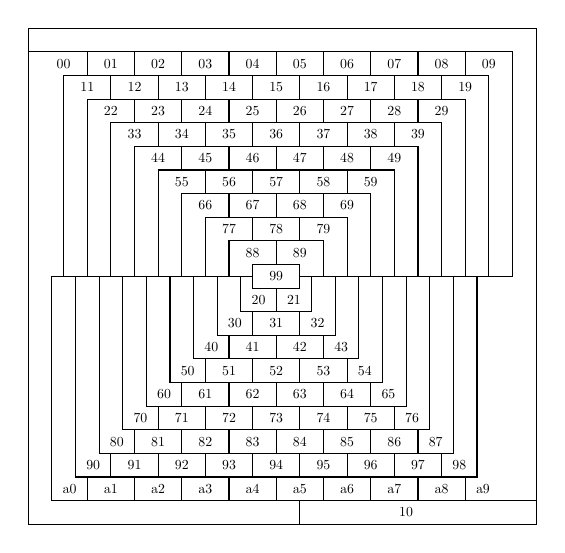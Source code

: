 \begin{tikzpicture}[scale=0.15, every node/.style={scale=0.5},
                     block1/.style={draw=black,fill=red!20},
                     block2/.style={draw=black,fill=blue!20},
                     block3/.style={draw=black,fill=teal!20},
                     block4/.style={draw=black,fill=violet!20},
                     block/.style={draw=black,fill=white},]
\draw [block]  (-16,17) rectangle +(4,2);
\node at (-14,18) {01};
\draw [block]  (-12,17) rectangle +(4,2);
\node at (-10,18) {02};
\draw [block]  (-8,17) rectangle +(4,2);
\node at (-6,18) {03};
\draw [block]  (-4,17) rectangle +(4,2);
\node at (-2,18) {04};
\draw [block]  (0,17) rectangle +(4,2);
\node at (2,18) {05};
\draw [block]  (4,17) rectangle +(4,2);
\node at (6,18) {06};
\draw [block]  (8,17) rectangle +(4,2);
\node at (10,18) {07};
\draw [block]  (12,17) rectangle +(4,2);
\node at (14,18) {08};
\draw [block]  (-14,15) rectangle +(4,2);
\node at (-12,16) {12};
\draw [block]  (-10,15) rectangle +(4,2);
\node at (-8,16) {13};
\draw [block]  (-6,15) rectangle +(4,2);
\node at (-4,16) {14};
\draw [block]  (-2,15) rectangle +(4,2);
\node at (0,16) {15};
\draw [block]  (2,15) rectangle +(4,2);
\node at (4,16) {16};
\draw [block]  (6,15) rectangle +(4,2);
\node at (8,16) {17};
\draw [block]  (10,15) rectangle +(4,2);
\node at (12,16) {18};
\draw [block]  (-12,13) rectangle +(4,2);
\node at (-10,14) {23};
\draw [block]  (-8,13) rectangle +(4,2);
\node at (-6,14) {24};
\draw [block]  (-4,13) rectangle +(4,2);
\node at (-2,14) {25};
\draw [block]  (0,13) rectangle +(4,2);
\node at (2,14) {26};
\draw [block]  (4,13) rectangle +(4,2);
\node at (6,14) {27};
\draw [block]  (8,13) rectangle +(4,2);
\node at (10,14) {28};
\draw [block]  (-10,11) rectangle +(4,2);
\node at (-8,12) {34};
\draw [block]  (-6,11) rectangle +(4,2);
\node at (-4,12) {35};
\draw [block]  (-2,11) rectangle +(4,2);
\node at (0,12) {36};
\draw [block]  (2,11) rectangle +(4,2);
\node at (4,12) {37};
\draw [block]  (6,11) rectangle +(4,2);
\node at (8,12) {38};
\draw [block]  (-8,9) rectangle +(4,2);
\node at (-6,10) {45};
\draw [block]  (-4,9) rectangle +(4,2);
\node at (-2,10) {46};
\draw [block]  (0,9) rectangle +(4,2);
\node at (2,10) {47};
\draw [block]  (4,9) rectangle +(4,2);
\node at (6,10) {48};
\draw [block]  (-6,7) rectangle +(4,2);
\node at (-4,8) {56};
\draw [block]  (-2,7) rectangle +(4,2);
\node at (0,8) {57};
\draw [block]  (2,7) rectangle +(4,2);
\node at (4,8) {58};
\draw [block]  (-4,5) rectangle +(4,2);
\node at (-2,6) {67};
\draw [block]  (0,5) rectangle +(4,2);
\node at (2,6) {68};
\draw [block]  (-2,3) rectangle +(4,2);
\node at (0,4) {78};
\draw [block]  (-2,-5) rectangle +(4,2);
\node at (0,-4) {31};
\draw [block]  (-4,-7) rectangle +(4,2);
\node at (-2,-6) {41};
\draw [block]  (0,-7) rectangle +(4,2);
\node at (2,-6) {42};
\draw [block]  (-6,-9) rectangle +(4,2);
\node at (-4,-8) {51};
\draw [block]  (-2,-9) rectangle +(4,2);
\node at (0,-8) {52};
\draw [block]  (2,-9) rectangle +(4,2);
\node at (4,-8) {53};
\draw [block]  (-8,-11) rectangle +(4,2);
\node at (-6,-10) {61};
\draw [block]  (-4,-11) rectangle +(4,2);
\node at (-2,-10) {62};
\draw [block]  (0,-11) rectangle +(4,2);
\node at (2,-10) {63};
\draw [block]  (4,-11) rectangle +(4,2);
\node at (6,-10) {64};
\draw [block]  (-10,-13) rectangle +(4,2);
\node at (-8,-12) {71};
\draw [block]  (-6,-13) rectangle +(4,2);
\node at (-4,-12) {72};
\draw [block]  (-2,-13) rectangle +(4,2);
\node at (0,-12) {73};
\draw [block]  (2,-13) rectangle +(4,2);
\node at (4,-12) {74};
\draw [block]  (6,-13) rectangle +(4,2);
\node at (8,-12) {75};
\draw [block]  (-12,-15) rectangle +(4,2);
\node at (-10,-14) {81};
\draw [block]  (-8,-15) rectangle +(4,2);
\node at (-6,-14) {82};
\draw [block]  (-4,-15) rectangle +(4,2);
\node at (-2,-14) {83};
\draw [block]  (0,-15) rectangle +(4,2);
\node at (2,-14) {84};
\draw [block]  (4,-15) rectangle +(4,2);
\node at (6,-14) {85};
\draw [block]  (8,-15) rectangle +(4,2);
\node at (10,-14) {86};
\draw [block]  (-14,-17) rectangle +(4,2);
\node at (-12,-16) {91};
\draw [block]  (-10,-17) rectangle +(4,2);
\node at (-8,-16) {92};
\draw [block]  (-6,-17) rectangle +(4,2);
\node at (-4,-16) {93};
\draw [block]  (-2,-17) rectangle +(4,2);
\node at (0,-16) {94};
\draw [block]  (2,-17) rectangle +(4,2);
\node at (4,-16) {95};
\draw [block]  (6,-17) rectangle +(4,2);
\node at (8,-16) {96};
\draw [block]  (10,-17) rectangle +(4,2);
\node at (12,-16) {97};
\draw [block]  (-16,-19) rectangle +(4,2);
\node at (-14,-18) {a1};
\draw [block]  (-12,-19) rectangle +(4,2);
\node at (-10,-18) {a2};
\draw [block]  (-8,-19) rectangle +(4,2);
\node at (-6,-18) {a3};
\draw [block]  (-4,-19) rectangle +(4,2);
\node at (-2,-18) {a4};
\draw [block]  (0,-19) rectangle +(4,2);
\node at (2,-18) {a5};
\draw [block]  (4,-19) rectangle +(4,2);
\node at (6,-18) {a6};
\draw [block]  (8,-19) rectangle +(4,2);
\node at (10,-18) {a7};
\draw [block]  (12,-19) rectangle +(4,2);
\node at (14,-18) {a8};
\draw [block] (-21,19) -- (-21,21) -- (22,21) -- (22,-19) -- (16,-19) -- (16,-17) -- (17,-17) -- (17,0) -- (20,0) -- (20,19) -- (-21,19);
\node at (17.5,-18.0) {a9};
\draw [block] (-21,19) -- (-21,-21) -- (2,-21) -- (2,-19) -- (-19,-19) -- (-19,0) -- (-18,0) -- (-18,17) -- (-16,17) -- (-16,19) -- (-21,19);
\node at (-18.0,18.0) {00};
\draw [block] (2,-21) -- (2,-19) -- (22,-19) -- (22,-21) -- (2,-21);
\node at (11.0,-20.0) {10};
\draw [block] (16,17) -- (16,19) -- (20,19) -- (20,0) -- (18,0) -- (18,17) -- (16,17);
\node at (18.0,18.0) {09};
\draw [block] (14,15) -- (14,17) -- (18,17) -- (18,0) -- (16,0) -- (16,15) -- (14,15);
\node at (16.0,16.0) {19};
\draw [block] (-14,15) -- (-14,17) -- (-18,17) -- (-18,0) -- (-16,0) -- (-16,15) -- (-14,15);
\node at (-16.0,16.0) {11};
\draw [block] (12,13) -- (12,15) -- (16,15) -- (16,0) -- (14,0) -- (14,13) -- (12,13);
\node at (14.0,14.0) {29};
\draw [block] (-12,13) -- (-12,15) -- (-16,15) -- (-16,0) -- (-14,0) -- (-14,13) -- (-12,13);
\node at (-14.0,14.0) {22};
\draw [block] (10,11) -- (10,13) -- (14,13) -- (14,0) -- (12,0) -- (12,11) -- (10,11);
\node at (12.0,12.0) {39};
\draw [block] (-10,11) -- (-10,13) -- (-14,13) -- (-14,0) -- (-12,0) -- (-12,11) -- (-10,11);
\node at (-12.0,12.0) {33};
\draw [block] (8,9) -- (8,11) -- (12,11) -- (12,0) -- (10,0) -- (10,9) -- (8,9);
\node at (10.0,10.0) {49};
\draw [block] (-8,9) -- (-8,11) -- (-12,11) -- (-12,0) -- (-10,0) -- (-10,9) -- (-8,9);
\node at (-10.0,10.0) {44};
\draw [block] (6,7) -- (6,9) -- (10,9) -- (10,0) -- (8,0) -- (8,7) -- (6,7);
\node at (8.0,8.0) {59};
\draw [block] (-6,7) -- (-6,9) -- (-10,9) -- (-10,0) -- (-8,0) -- (-8,7) -- (-6,7);
\node at (-8.0,8.0) {55};
\draw [block] (4,5) -- (4,7) -- (8,7) -- (8,0) -- (6,0) -- (6,5) -- (4,5);
\node at (6.0,6.0) {69};
\draw [block] (-4,5) -- (-4,7) -- (-8,7) -- (-8,0) -- (-6,0) -- (-6,5) -- (-4,5);
\node at (-6.0,6.0) {66};
\draw [block] (2,3) -- (2,5) -- (6,5) -- (6,0) -- (4,0) -- (4,3) -- (2,3);
\node at (4.0,4.0) {79};
\draw [block] (-2,3) -- (-2,5) -- (-6,5) -- (-6,0) -- (-4,0) -- (-4,3) -- (-2,3);
\node at (-4.0,4.0) {77};
\draw [block] (0,1) -- (0,3) -- (4,3) -- (4,0) -- (2,0) -- (2,1) -- (0,1);
\node at (2.0,2.0) {89};
\draw [block] (0,1) -- (0,3) -- (-4,3) -- (-4,0) -- (-2,0) -- (-2,1) -- (0,1);
\node at (-2.0,2.0) {88};
\draw [block] (0,-3) -- (0,-1) -- (-1,-1) -- (-1,0) -- (-3,0) -- (-3,-3) -- (0,-3);
\node at (-1.5,-2.0) {20};
\draw [block] (0,-3) -- (0,-1) -- (1,-1) -- (1,0) -- (3,0) -- (3,-3) -- (0,-3);
\node at (1.5,-2.0) {21};
\draw [block] (-2,-5) -- (-2,-3) -- (-3,-3) -- (-3,0) -- (-5,0) -- (-5,-5) -- (-2,-5);
\node at (-3.5,-4.0) {30};
\draw [block] (2,-5) -- (2,-3) -- (3,-3) -- (3,0) -- (5,0) -- (5,-5) -- (2,-5);
\node at (3.5,-4.0) {32};
\draw [block] (-4,-7) -- (-4,-5) -- (-5,-5) -- (-5,0) -- (-7,0) -- (-7,-7) -- (-4,-7);
\node at (-5.5,-6.0) {40};
\draw [block] (4,-7) -- (4,-5) -- (5,-5) -- (5,0) -- (7,0) -- (7,-7) -- (4,-7);
\node at (5.5,-6.0) {43};
\draw [block] (-6,-9) -- (-6,-7) -- (-7,-7) -- (-7,0) -- (-9,0) -- (-9,-9) -- (-6,-9);
\node at (-7.5,-8.0) {50};
\draw [block] (6,-9) -- (6,-7) -- (7,-7) -- (7,0) -- (9,0) -- (9,-9) -- (6,-9);
\node at (7.5,-8.0) {54};
\draw [block] (-8,-11) -- (-8,-9) -- (-9,-9) -- (-9,0) -- (-11,0) -- (-11,-11) -- (-8,-11);
\node at (-9.5,-10.0) {60};
\draw [block] (8,-11) -- (8,-9) -- (9,-9) -- (9,0) -- (11,0) -- (11,-11) -- (8,-11);
\node at (9.5,-10.0) {65};
\draw [block] (-10,-13) -- (-10,-11) -- (-11,-11) -- (-11,0) -- (-13,0) -- (-13,-13) -- (-10,-13);
\node at (-11.5,-12.0) {70};
\draw [block] (10,-13) -- (10,-11) -- (11,-11) -- (11,0) -- (13,0) -- (13,-13) -- (10,-13);
\node at (11.5,-12.0) {76};
\draw [block] (-12,-15) -- (-12,-13) -- (-13,-13) -- (-13,0) -- (-15,0) -- (-15,-15) -- (-12,-15);
\node at (-13.5,-14.0) {80};
\draw [block] (12,-15) -- (12,-13) -- (13,-13) -- (13,0) -- (15,0) -- (15,-15) -- (12,-15);
\node at (13.5,-14.0) {87};
\draw [block] (-14,-17) -- (-14,-15) -- (-15,-15) -- (-15,0) -- (-17,0) -- (-17,-17) -- (-14,-17);
\node at (-15.5,-16.0) {90};
\draw [block] (14,-17) -- (14,-15) -- (15,-15) -- (15,0) -- (17,0) -- (17,-17) -- (14,-17);
\node at (15.5,-16.0) {98};
\draw [block] (-16,-19) -- (-16,-17) -- (-17,-17) -- (-17,0) -- (-19,0) -- (-19,-19) -- (-16,-19);
\node at (-17.5,-18.0) {a0};
\draw [block]  (-2,-1) rectangle +(4,2);
\node at (0,0) {99};
\end{tikzpicture}